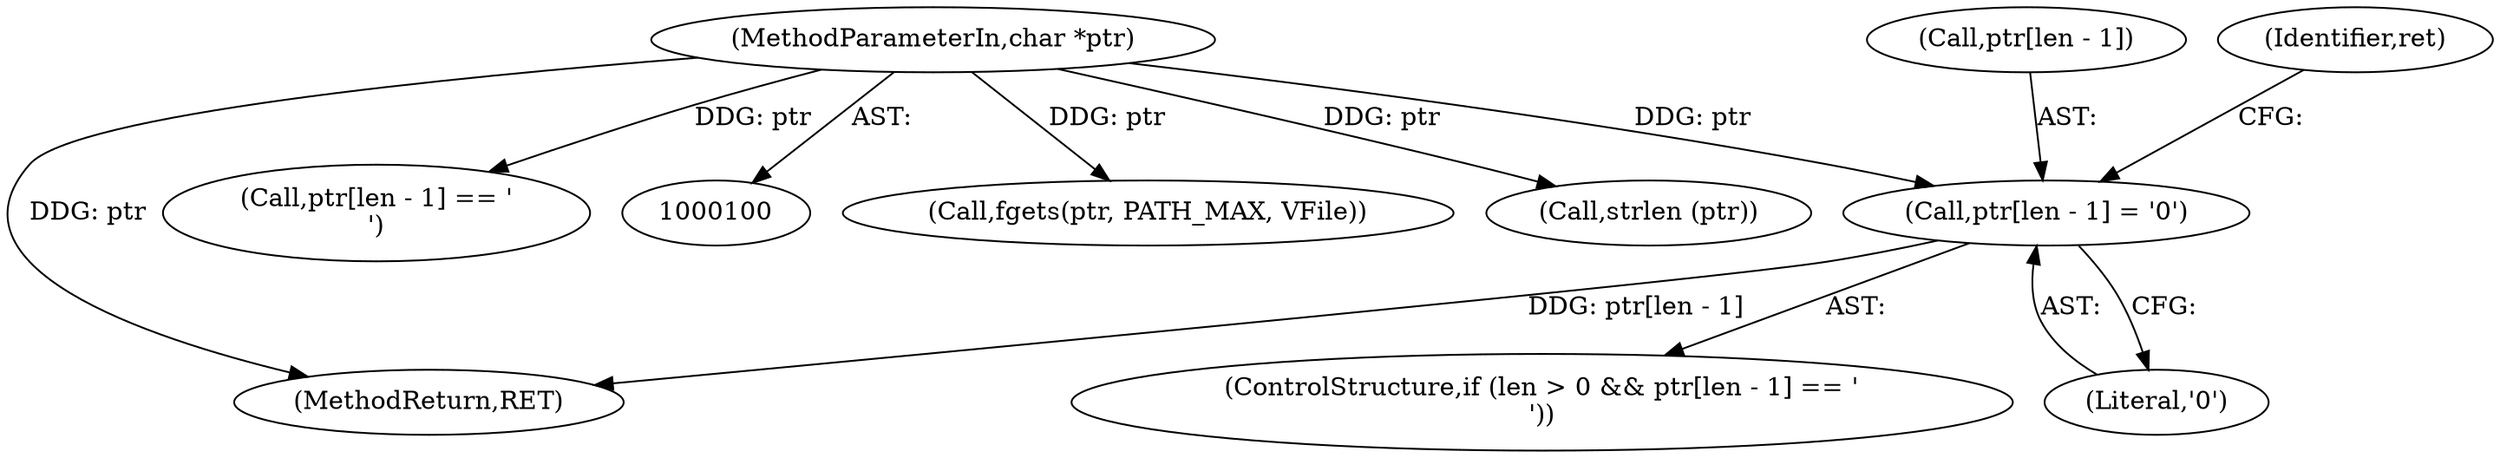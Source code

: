 digraph "0_tcpdump_9ba91381954ad325ea4fd26b9c65a8bd9a2a85b6@array" {
"1000133" [label="(Call,ptr[len - 1] = '\0')"];
"1000102" [label="(MethodParameterIn,char *ptr)"];
"1000102" [label="(MethodParameterIn,char *ptr)"];
"1000134" [label="(Call,ptr[len - 1])"];
"1000139" [label="(Literal,'\0')"];
"1000108" [label="(Call,fgets(ptr, PATH_MAX, VFile))"];
"1000141" [label="(Identifier,ret)"];
"1000133" [label="(Call,ptr[len - 1] = '\0')"];
"1000121" [label="(ControlStructure,if (len > 0 && ptr[len - 1] == '\n'))"];
"1000119" [label="(Call,strlen (ptr))"];
"1000142" [label="(MethodReturn,RET)"];
"1000126" [label="(Call,ptr[len - 1] == '\n')"];
"1000133" -> "1000121"  [label="AST: "];
"1000133" -> "1000139"  [label="CFG: "];
"1000134" -> "1000133"  [label="AST: "];
"1000139" -> "1000133"  [label="AST: "];
"1000141" -> "1000133"  [label="CFG: "];
"1000133" -> "1000142"  [label="DDG: ptr[len - 1]"];
"1000102" -> "1000133"  [label="DDG: ptr"];
"1000102" -> "1000100"  [label="AST: "];
"1000102" -> "1000142"  [label="DDG: ptr"];
"1000102" -> "1000108"  [label="DDG: ptr"];
"1000102" -> "1000119"  [label="DDG: ptr"];
"1000102" -> "1000126"  [label="DDG: ptr"];
}
